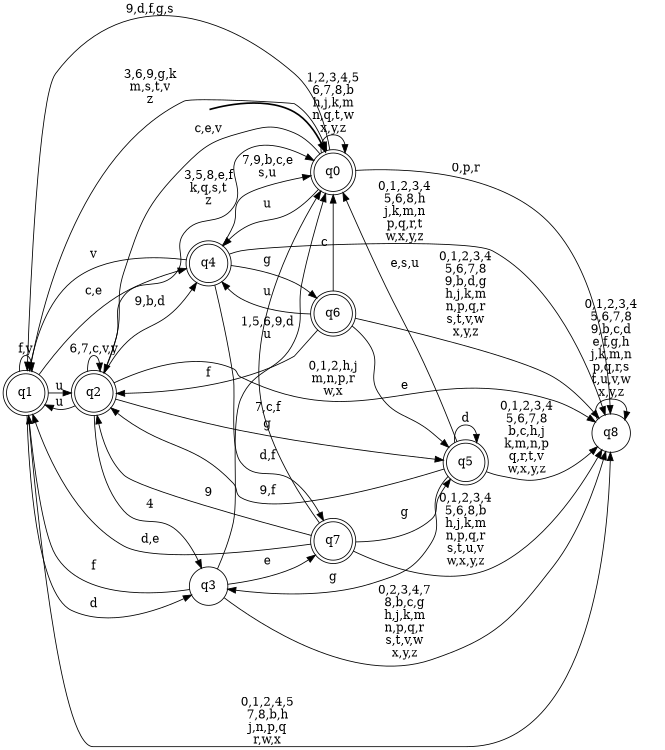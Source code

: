 digraph BlueStar {
__start0 [style = invis, shape = none, label = "", width = 0, height = 0];

rankdir=LR;
size="8,5";

s0 [style="rounded,filled", color="black", fillcolor="white" shape="doublecircle", label="q0"];
s1 [style="rounded,filled", color="black", fillcolor="white" shape="doublecircle", label="q1"];
s2 [style="rounded,filled", color="black", fillcolor="white" shape="doublecircle", label="q2"];
s3 [style="filled", color="black", fillcolor="white" shape="circle", label="q3"];
s4 [style="rounded,filled", color="black", fillcolor="white" shape="doublecircle", label="q4"];
s5 [style="rounded,filled", color="black", fillcolor="white" shape="doublecircle", label="q5"];
s6 [style="rounded,filled", color="black", fillcolor="white" shape="doublecircle", label="q6"];
s7 [style="rounded,filled", color="black", fillcolor="white" shape="doublecircle", label="q7"];
s8 [style="filled", color="black", fillcolor="white" shape="circle", label="q8"];
subgraph cluster_main { 
	graph [pad=".75", ranksep="0.15", nodesep="0.15"];
	 style=invis; 
	__start0 -> s0 [penwidth=2];
}
s0 -> s0 [label="1,2,3,4,5\n6,7,8,b\nh,j,k,m\nn,q,t,w\nx,y,z"];
s0 -> s1 [label="9,d,f,g,s"];
s0 -> s2 [label="c,e,v"];
s0 -> s4 [label="u"];
s0 -> s8 [label="0,p,r"];
s1 -> s0 [label="3,6,9,g,k\nm,s,t,v\nz"];
s1 -> s1 [label="f,y"];
s1 -> s2 [label="u"];
s1 -> s3 [label="d"];
s1 -> s4 [label="c,e"];
s1 -> s8 [label="0,1,2,4,5\n7,8,b,h\nj,n,p,q\nr,w,x"];
s2 -> s0 [label="3,5,8,e,f\nk,q,s,t\nz"];
s2 -> s1 [label="u"];
s2 -> s2 [label="6,7,c,v,y"];
s2 -> s3 [label="4"];
s2 -> s4 [label="9,b,d"];
s2 -> s5 [label="g"];
s2 -> s8 [label="0,1,2,h,j\nm,n,p,r\nw,x"];
s3 -> s0 [label="1,5,6,9,d\nu"];
s3 -> s1 [label="f"];
s3 -> s7 [label="e"];
s3 -> s8 [label="0,2,3,4,7\n8,b,c,g\nh,j,k,m\nn,p,q,r\ns,t,v,w\nx,y,z"];
s4 -> s0 [label="7,9,b,c,e\ns,u"];
s4 -> s1 [label="v"];
s4 -> s6 [label="g"];
s4 -> s7 [label="d,f"];
s4 -> s8 [label="0,1,2,3,4\n5,6,8,h\nj,k,m,n\np,q,r,t\nw,x,y,z"];
s5 -> s0 [label="e,s,u"];
s5 -> s2 [label="9,f"];
s5 -> s3 [label="g"];
s5 -> s5 [label="d"];
s5 -> s8 [label="0,1,2,3,4\n5,6,7,8\nb,c,h,j\nk,m,n,p\nq,r,t,v\nw,x,y,z"];
s6 -> s0 [label="c"];
s6 -> s2 [label="f"];
s6 -> s4 [label="u"];
s6 -> s5 [label="e"];
s6 -> s8 [label="0,1,2,3,4\n5,6,7,8\n9,b,d,g\nh,j,k,m\nn,p,q,r\ns,t,v,w\nx,y,z"];
s7 -> s0 [label="7,c,f"];
s7 -> s1 [label="d,e"];
s7 -> s2 [label="9"];
s7 -> s5 [label="g"];
s7 -> s8 [label="0,1,2,3,4\n5,6,8,b\nh,j,k,m\nn,p,q,r\ns,t,u,v\nw,x,y,z"];
s8 -> s8 [label="0,1,2,3,4\n5,6,7,8\n9,b,c,d\ne,f,g,h\nj,k,m,n\np,q,r,s\nt,u,v,w\nx,y,z"];

}